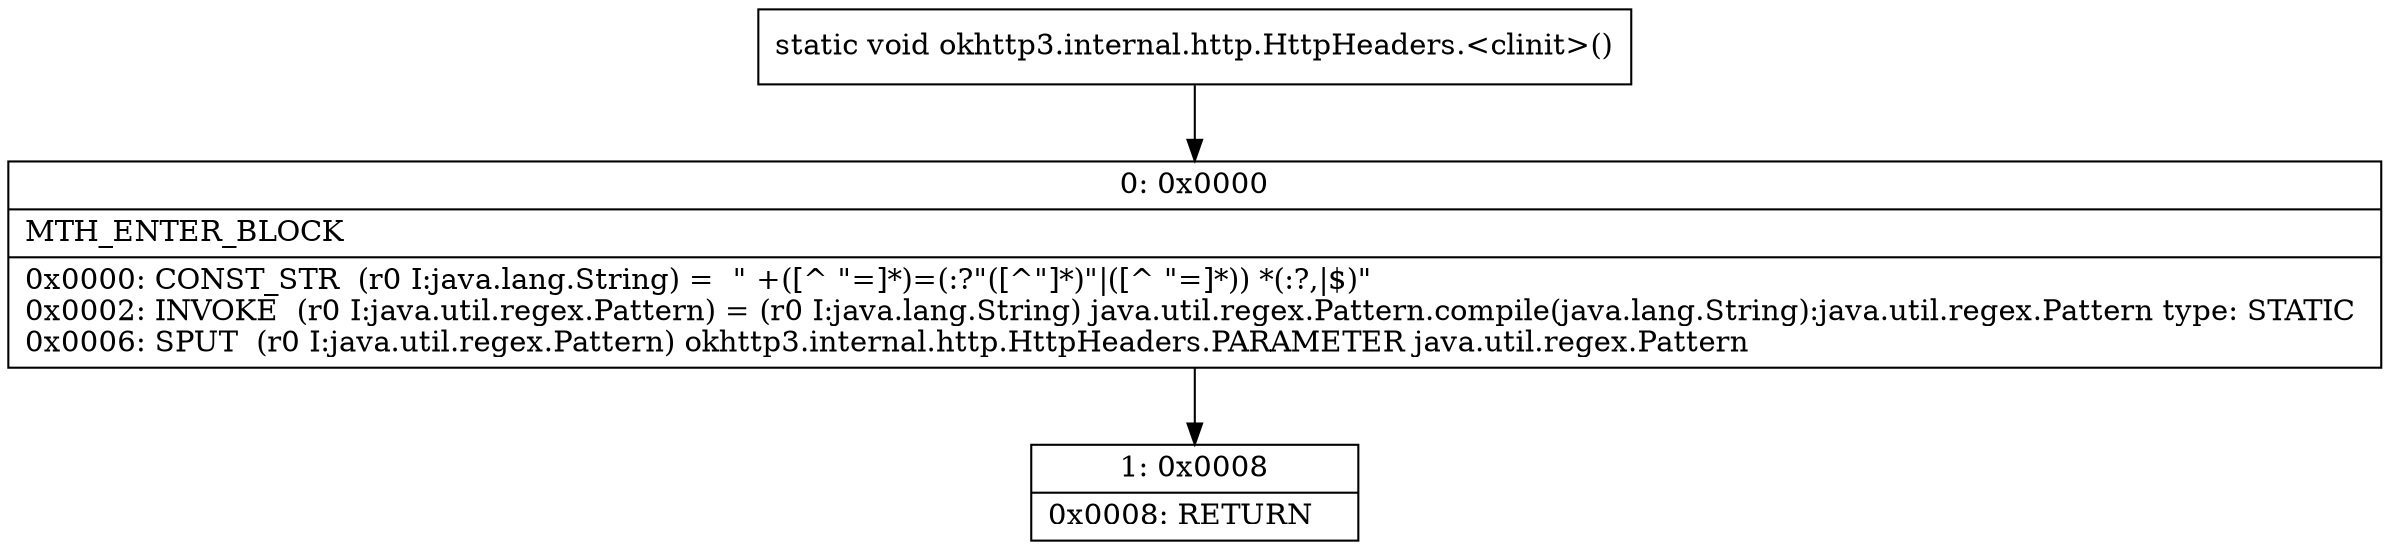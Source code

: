 digraph "CFG forokhttp3.internal.http.HttpHeaders.\<clinit\>()V" {
Node_0 [shape=record,label="{0\:\ 0x0000|MTH_ENTER_BLOCK\l|0x0000: CONST_STR  (r0 I:java.lang.String) =  \" +([^ \"=]*)=(:?\"([^\"]*)\"\|([^ \"=]*)) *(:?,\|$)\" \l0x0002: INVOKE  (r0 I:java.util.regex.Pattern) = (r0 I:java.lang.String) java.util.regex.Pattern.compile(java.lang.String):java.util.regex.Pattern type: STATIC \l0x0006: SPUT  (r0 I:java.util.regex.Pattern) okhttp3.internal.http.HttpHeaders.PARAMETER java.util.regex.Pattern \l}"];
Node_1 [shape=record,label="{1\:\ 0x0008|0x0008: RETURN   \l}"];
MethodNode[shape=record,label="{static void okhttp3.internal.http.HttpHeaders.\<clinit\>() }"];
MethodNode -> Node_0;
Node_0 -> Node_1;
}

